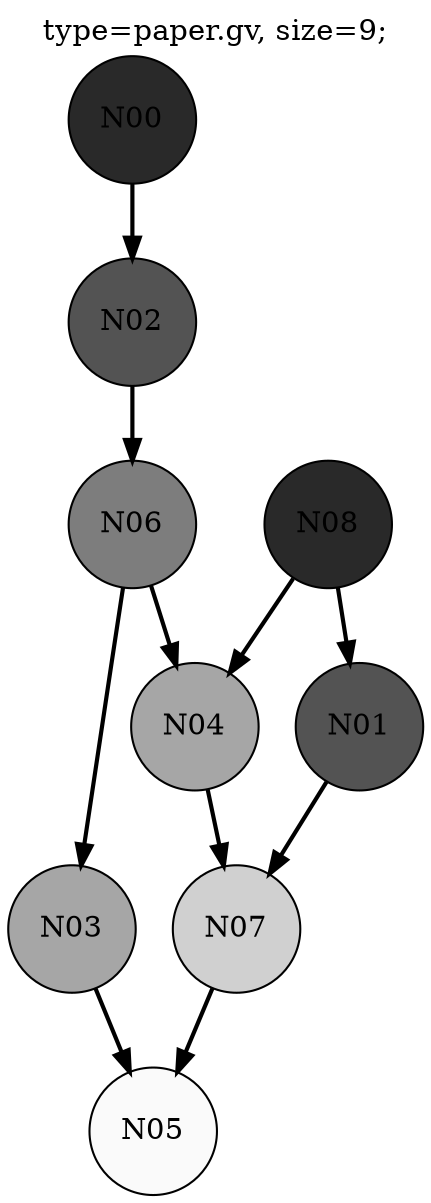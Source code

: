 # Visualization of Graph ./graph_output/paper.gv, size=9

digraph g {

	#TITLE
	labelloc="t";
	label="type=paper.gv, size=9;"

	# NODES
	N00 [ color="#000000", fillcolor="#292929", shape="circle", style="filled,solid" ];
	N01 [ color="#000000", fillcolor="#535353", shape="circle", style="filled,solid" ];
	N02 [ color="#000000", fillcolor="#535353", shape="circle", style="filled,solid" ];
	N03 [ color="#000000", fillcolor="#a6a6a6", shape="circle", style="filled,solid" ];
	N04 [ color="#000000", fillcolor="#a6a6a6", shape="circle", style="filled,solid" ];
	N05 [ color="#000000", fillcolor="#fafafa", shape="circle", style="filled,solid" ];
	N06 [ color="#000000", fillcolor="#7d7d7d", shape="circle", style="filled,solid" ];
	N07 [ color="#000000", fillcolor="#d0d0d0", shape="circle", style="filled,solid" ];
	N08 [ color="#000000", fillcolor="#292929", shape="circle", style="filled,solid" ];

	# EDGES
	N00 -> N02 [ penwidth=2, style="solid", color="#000000" ];
	N01 -> N07 [ penwidth=2, style="solid", color="#000000" ];
	N02 -> N06 [ penwidth=2, style="solid", color="#000000" ];
	N03 -> N05 [ penwidth=2, style="solid", color="#000000" ];
	N04 -> N07 [ penwidth=2, style="solid", color="#000000" ];
	N06 -> N03 [ penwidth=2, style="solid", color="#000000" ];
	N06 -> N04 [ penwidth=2, style="solid", color="#000000" ];
	N07 -> N05 [ penwidth=2, style="solid", color="#000000" ];
	N08 -> N01 [ penwidth=2, style="solid", color="#000000" ];
	N08 -> N04 [ penwidth=2, style="solid", color="#000000" ];
}